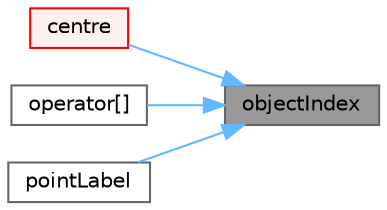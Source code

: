 digraph "objectIndex"
{
 // LATEX_PDF_SIZE
  bgcolor="transparent";
  edge [fontname=Helvetica,fontsize=10,labelfontname=Helvetica,labelfontsize=10];
  node [fontname=Helvetica,fontsize=10,shape=box,height=0.2,width=0.4];
  rankdir="RL";
  Node1 [id="Node000001",label="objectIndex",height=0.2,width=0.4,color="gray40", fillcolor="grey60", style="filled", fontcolor="black",tooltip=" "];
  Node1 -> Node2 [id="edge1_Node000001_Node000002",dir="back",color="steelblue1",style="solid",tooltip=" "];
  Node2 [id="Node000002",label="centre",height=0.2,width=0.4,color="red", fillcolor="#FFF0F0", style="filled",URL="$classFoam_1_1treeDataPoint.html#a828ffbecffa80d611b8b6d45573925d1",tooltip=" "];
  Node1 -> Node5 [id="edge2_Node000001_Node000005",dir="back",color="steelblue1",style="solid",tooltip=" "];
  Node5 [id="Node000005",label="operator[]",height=0.2,width=0.4,color="grey40", fillcolor="white", style="filled",URL="$classFoam_1_1treeDataPoint.html#aa229eb4058b35eeb6f6a374cd13f835e",tooltip=" "];
  Node1 -> Node6 [id="edge3_Node000001_Node000006",dir="back",color="steelblue1",style="solid",tooltip=" "];
  Node6 [id="Node000006",label="pointLabel",height=0.2,width=0.4,color="grey40", fillcolor="white", style="filled",URL="$classFoam_1_1treeDataPoint.html#a887003a7f454bf5584692c8ecf400491",tooltip="FOAM_DEPRECATED_FOR(2022-10, \"objectIndex()\")"];
}
